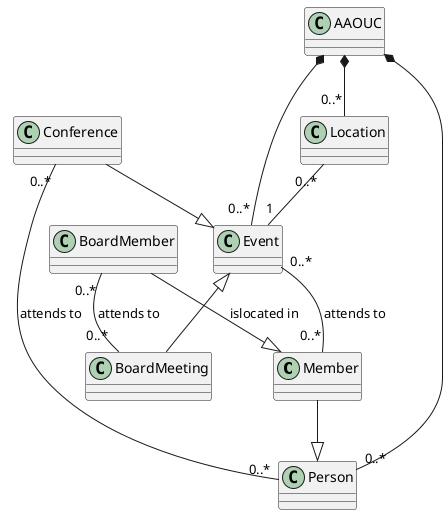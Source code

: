 @startuml
class Member {

}

class BoardMember {

}

class Event {


}

class Conference {


}

class BoardMeeting {
}

class Location {


}

class Person {

}

class AAOUC {

}

Event <|-- BoardMeeting
Conference --|> Event
BoardMember --|> Member: islocated in
Member --|> Person
Location"0..*"  -- "1"Event
Event"0..*"  -- "0..*" Member: attends to
Conference "0..*" -- "0..*" Person: attends to
BoardMember"0..*"  -- "0..*" BoardMeeting: attends to
AAOUC *--"0..*" Event
AAOUC *--"0..*" Location
AAOUC *-- "0..*" Person


@enduml